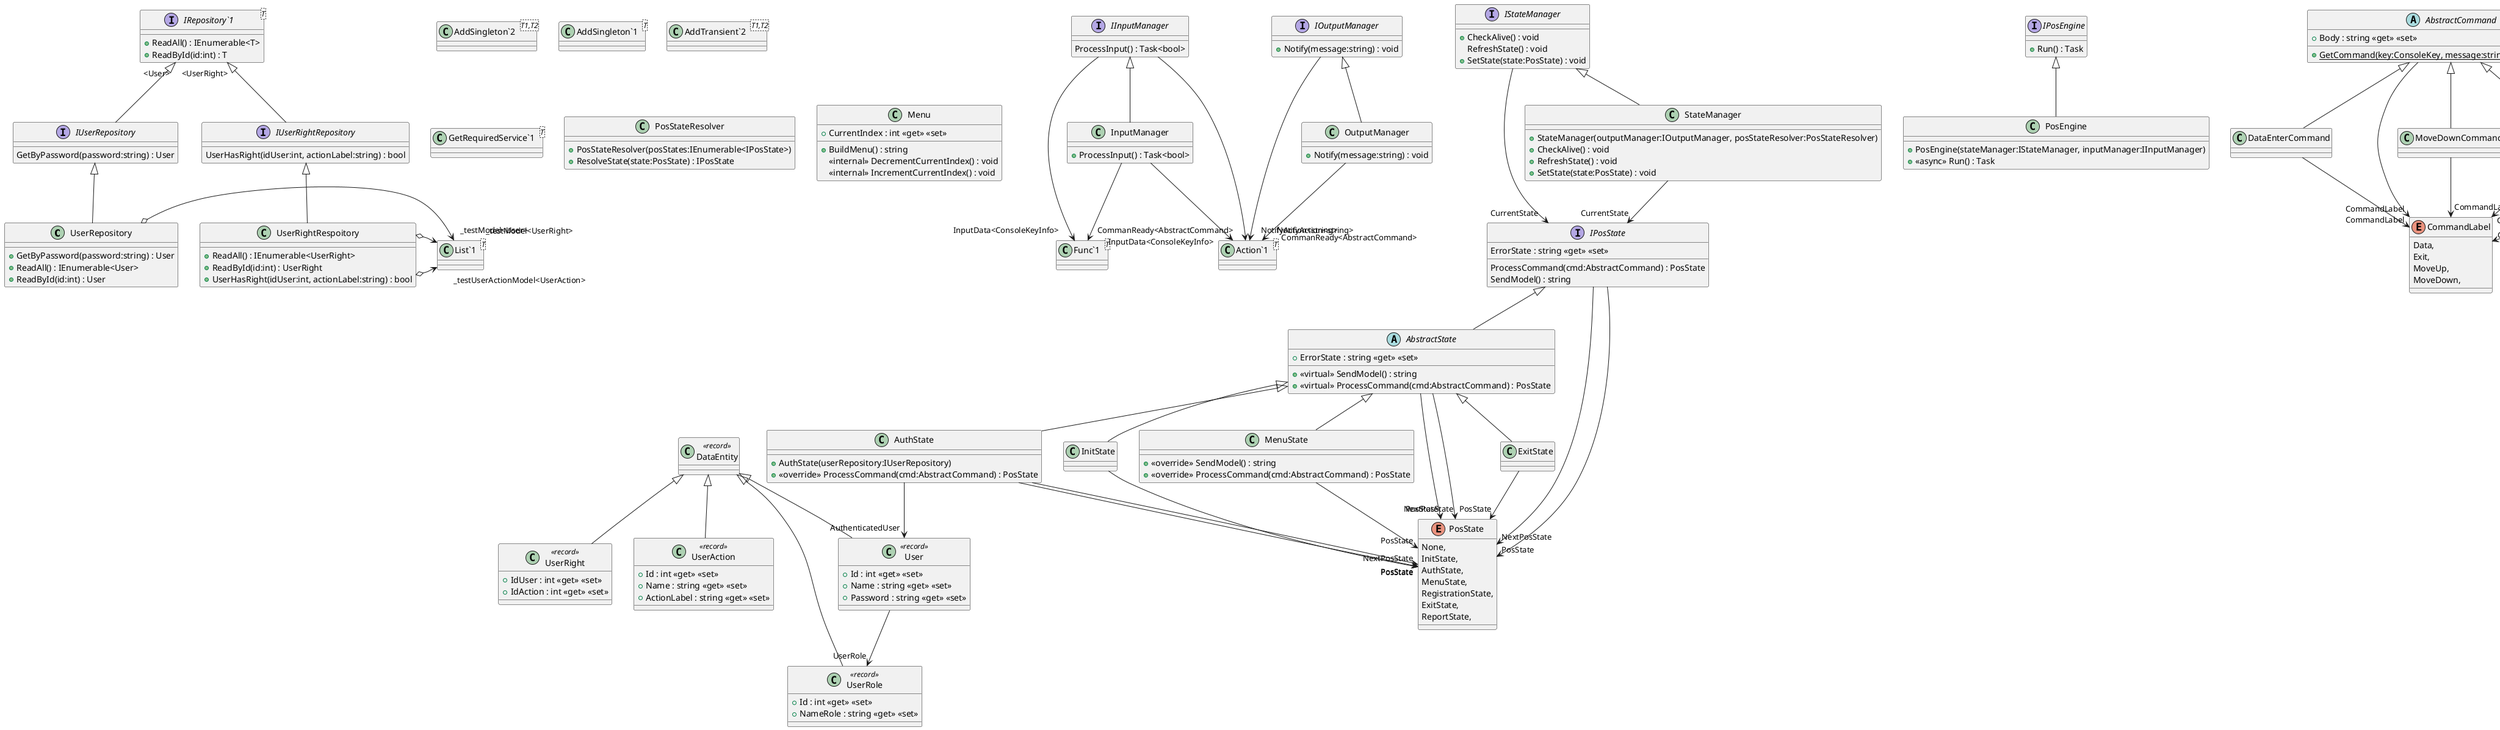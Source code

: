 @startuml
class UserRepository {
    + GetByPassword(password:string) : User
    + ReadAll() : IEnumerable<User>
    + ReadById(id:int) : User
}
class "List`1"<T> {
}
IUserRepository <|-- UserRepository
UserRepository o-> "_testModel<User>" "List`1"
class UserRightRespoitory {
    + ReadAll() : IEnumerable<UserRight>
    + ReadById(id:int) : UserRight
    + UserHasRight(idUser:int, actionLabel:string) : bool
}
class "List`1"<T> {
}
IUserRightRepository <|-- UserRightRespoitory
UserRightRespoitory o-> "_testUserActionModel<UserAction>" "List`1"
UserRightRespoitory o-> "_testModel<UserRight>" "List`1"
interface IInputManager {
    ProcessInput() : Task<bool>
}
class "Func`1"<T> {
}
class "Action`1"<T> {
}
IInputManager --> "InputData<ConsoleKeyInfo>" "Func`1"
IInputManager --> "CommanReady<AbstractCommand>" "Action`1"
interface IPosState {
    ErrorState : string <<get>> <<set>>
    ProcessCommand(cmd:AbstractCommand) : PosState
    SendModel() : string
}
IPosState --> "NextPosState" PosState
IPosState --> "PosState" PosState
interface IOutputManager {
    + Notify(message:string) : void
}
class "Action`1"<T> {
}
IOutputManager --> "NotifyAction<string>" "Action`1"
interface IStateManager {
    + CheckAlive() : void
    RefreshState() : void
    + SetState(state:PosState) : void
}
IStateManager --> "CurrentState" IPosState
interface IPosEngine {
    + Run() : Task
}
class "AddSingleton`2"<T1,T2> {
}
class "AddSingleton`1"<T> {
}
class "AddTransient`2"<T1,T2> {
}
class "GetRequiredService`1"<T> {
}
class PosEngine {
    + PosEngine(stateManager:IStateManager, inputManager:IInputManager)
    + <<async>> Run() : Task
}
IPosEngine <|-- PosEngine
class InputManager {
    + ProcessInput() : Task<bool>
}
class "Func`1"<T> {
}
class "Action`1"<T> {
}
IInputManager <|-- InputManager
InputManager --> "InputData<ConsoleKeyInfo>" "Func`1"
InputManager --> "CommanReady<AbstractCommand>" "Action`1"
class OutputManager {
    + Notify(message:string) : void
}
class "Action`1"<T> {
}
IOutputManager <|-- OutputManager
OutputManager --> "NotifyAction<string>" "Action`1"
class StateManager {
    + StateManager(outputManager:IOutputManager, posStateResolver:PosStateResolver)
    + CheckAlive() : void
    + RefreshState() : void
    + SetState(state:PosState) : void
}
IStateManager <|-- StateManager
StateManager --> "CurrentState" IPosState
interface IUserRightRepository {
    UserHasRight(idUser:int, actionLabel:string) : bool
}
class "IRepository`1"<T> {
}
"IRepository`1" "<UserRight>" <|-- IUserRightRepository
interface IUserRepository {
    GetByPassword(password:string) : User
}
class "IRepository`1"<T> {
}
"IRepository`1" "<User>" <|-- IUserRepository
interface "IRepository`1"<T> {
    + ReadAll() : IEnumerable<T>
    + ReadById(id:int) : T
}
enum PosState {
    None,
    InitState,
    AuthState,
    MenuState,
    RegistrationState,
    ExitState,
    ReportState,
}
class User <<record>> {
    + Id : int <<get>> <<set>>
    + Name : string <<get>> <<set>>
    + Password : string <<get>> <<set>>
}
DataEntity <|-- User
User --> "UserRole" UserRole
class UserAction <<record>> {
    + Id : int <<get>> <<set>>
    + Name : string <<get>> <<set>>
    + ActionLabel : string <<get>> <<set>>
}
DataEntity <|-- UserAction
class UserRole <<record>> {
    + Id : int <<get>> <<set>>
    + NameRole : string <<get>> <<set>>
}
DataEntity <|-- UserRole
class DataEntity <<record>> {
}
class UserRight <<record>> {
    + IdUser : int <<get>> <<set>>
    + IdAction : int <<get>> <<set>>
}
DataEntity <|-- UserRight
class DataEnterCommand {
}
AbstractCommand <|-- DataEnterCommand
DataEnterCommand --> "CommandLabel" CommandLabel
class MoveDownCommand {
}
AbstractCommand <|-- MoveDownCommand
MoveDownCommand --> "CommandLabel" CommandLabel
enum CommandLabel {
    Data,
    Exit,
    MoveUp,
    MoveDown,
}
abstract class AbstractCommand {
    + Body : string <<get>> <<set>>
    + {static} GetCommand(key:ConsoleKey, message:string) : AbstractCommand
}
AbstractCommand --> "CommandLabel" CommandLabel
class MoveUpCommand {
}
AbstractCommand <|-- MoveUpCommand
MoveUpCommand --> "CommandLabel" CommandLabel
class ExitCommand {
}
AbstractCommand <|-- ExitCommand
ExitCommand --> "CommandLabel" CommandLabel
class ExitState {
}
AbstractState <|-- ExitState
ExitState --> "PosState" PosState
class AuthState {
    + AuthState(userRepository:IUserRepository)
    + <<override>> ProcessCommand(cmd:AbstractCommand) : PosState
}
AbstractState <|-- AuthState
AuthState --> "AuthenticatedUser" User
AuthState --> "PosState" PosState
AuthState --> "NextPosState" PosState
class InitState {
}
AbstractState <|-- InitState
InitState --> "PosState" PosState
abstract class AbstractState {
    + ErrorState : string <<get>> <<set>>
    + <<virtual>> SendModel() : string
    + <<virtual>> ProcessCommand(cmd:AbstractCommand) : PosState
}
IPosState <|-- AbstractState
AbstractState --> "PosState" PosState
AbstractState --> "NextPosState" PosState
class PosStateResolver {
    + PosStateResolver(posStates:IEnumerable<IPosState>)
    + ResolveState(state:PosState) : IPosState
}
class MenuState {
    + <<override>> SendModel() : string
    + <<override>> ProcessCommand(cmd:AbstractCommand) : PosState
}
class Menu {
    + CurrentIndex : int <<get>> <<set>>
    + BuildMenu() : string
    <<internal>> DecrementCurrentIndex() : void
    <<internal>> IncrementCurrentIndex() : void
}
AbstractState <|-- MenuState
MenuState --> "PosState" PosState
@enduml

